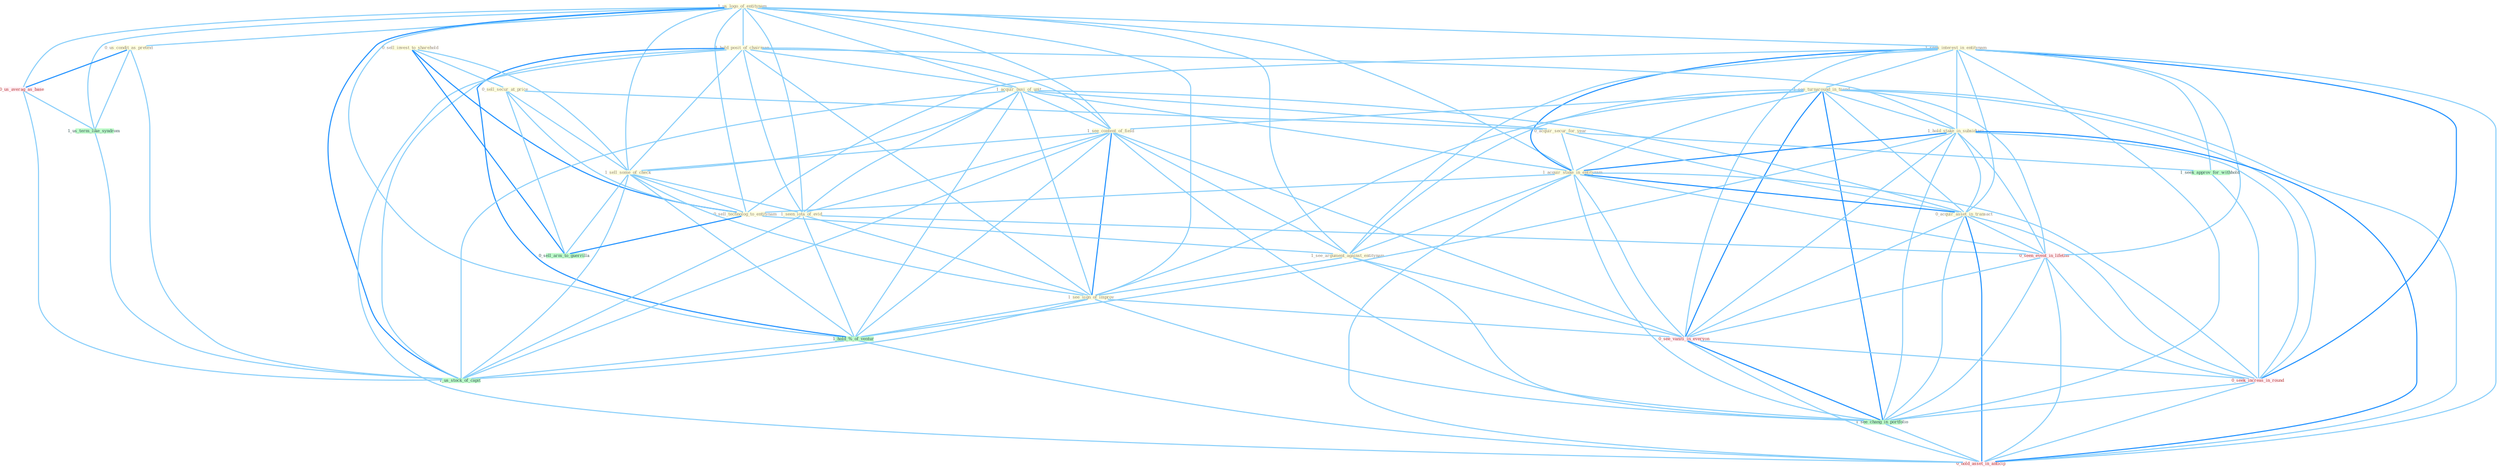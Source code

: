 Graph G{ 
    node
    [shape=polygon,style=filled,width=.5,height=.06,color="#BDFCC9",fixedsize=true,fontsize=4,
    fontcolor="#2f4f4f"];
    {node
    [color="#ffffe0", fontcolor="#8b7d6b"] "1_us_logo_of_entitynam " "1_hold_posit_of_chairman " "1_seek_interest_in_entitynam " "0_sell_invest_to_sharehold " "1_see_turnaround_in_trend " "1_acquir_busi_of_unit " "0_us_condit_as_pretext " "1_see_content_of_field " "0_sell_secur_at_price " "1_sell_some_of_check " "1_hold_stake_in_subsidiari " "0_acquir_secur_for_year " "1_acquir_stake_in_entitynam " "0_sell_technolog_to_entitynam " "1_seen_iota_of_evid " "0_acquir_asset_in_transact " "1_see_argument_against_entitynam " "1_see_sign_of_improv "}
{node [color="#fff0f5", fontcolor="#b22222"] "0_seen_event_in_lifetim " "0_us_averag_as_base " "0_see_vaniti_in_everyon " "0_seek_increas_in_round " "0_hold_asset_in_anticip "}
edge [color="#B0E2FF"];

	"1_us_logo_of_entitynam " -- "1_hold_posit_of_chairman " [w="1", color="#87cefa" ];
	"1_us_logo_of_entitynam " -- "1_seek_interest_in_entitynam " [w="1", color="#87cefa" ];
	"1_us_logo_of_entitynam " -- "1_acquir_busi_of_unit " [w="1", color="#87cefa" ];
	"1_us_logo_of_entitynam " -- "0_us_condit_as_pretext " [w="1", color="#87cefa" ];
	"1_us_logo_of_entitynam " -- "1_see_content_of_field " [w="1", color="#87cefa" ];
	"1_us_logo_of_entitynam " -- "1_sell_some_of_check " [w="1", color="#87cefa" ];
	"1_us_logo_of_entitynam " -- "1_acquir_stake_in_entitynam " [w="1", color="#87cefa" ];
	"1_us_logo_of_entitynam " -- "0_sell_technolog_to_entitynam " [w="1", color="#87cefa" ];
	"1_us_logo_of_entitynam " -- "1_seen_iota_of_evid " [w="1", color="#87cefa" ];
	"1_us_logo_of_entitynam " -- "1_see_argument_against_entitynam " [w="1", color="#87cefa" ];
	"1_us_logo_of_entitynam " -- "1_see_sign_of_improv " [w="1", color="#87cefa" ];
	"1_us_logo_of_entitynam " -- "0_us_averag_as_base " [w="1", color="#87cefa" ];
	"1_us_logo_of_entitynam " -- "1_us_term_like_syndrom " [w="1", color="#87cefa" ];
	"1_us_logo_of_entitynam " -- "1_hold_%_of_ventur " [w="1", color="#87cefa" ];
	"1_us_logo_of_entitynam " -- "1_us_stock_of_capit " [w="2", color="#1e90ff" , len=0.8];
	"1_hold_posit_of_chairman " -- "1_acquir_busi_of_unit " [w="1", color="#87cefa" ];
	"1_hold_posit_of_chairman " -- "1_see_content_of_field " [w="1", color="#87cefa" ];
	"1_hold_posit_of_chairman " -- "1_sell_some_of_check " [w="1", color="#87cefa" ];
	"1_hold_posit_of_chairman " -- "1_hold_stake_in_subsidiari " [w="1", color="#87cefa" ];
	"1_hold_posit_of_chairman " -- "1_seen_iota_of_evid " [w="1", color="#87cefa" ];
	"1_hold_posit_of_chairman " -- "1_see_sign_of_improv " [w="1", color="#87cefa" ];
	"1_hold_posit_of_chairman " -- "1_hold_%_of_ventur " [w="2", color="#1e90ff" , len=0.8];
	"1_hold_posit_of_chairman " -- "1_us_stock_of_capit " [w="1", color="#87cefa" ];
	"1_hold_posit_of_chairman " -- "0_hold_asset_in_anticip " [w="1", color="#87cefa" ];
	"1_seek_interest_in_entitynam " -- "1_see_turnaround_in_trend " [w="1", color="#87cefa" ];
	"1_seek_interest_in_entitynam " -- "1_hold_stake_in_subsidiari " [w="1", color="#87cefa" ];
	"1_seek_interest_in_entitynam " -- "1_acquir_stake_in_entitynam " [w="2", color="#1e90ff" , len=0.8];
	"1_seek_interest_in_entitynam " -- "0_sell_technolog_to_entitynam " [w="1", color="#87cefa" ];
	"1_seek_interest_in_entitynam " -- "0_acquir_asset_in_transact " [w="1", color="#87cefa" ];
	"1_seek_interest_in_entitynam " -- "1_see_argument_against_entitynam " [w="1", color="#87cefa" ];
	"1_seek_interest_in_entitynam " -- "0_seen_event_in_lifetim " [w="1", color="#87cefa" ];
	"1_seek_interest_in_entitynam " -- "1_seek_approv_for_withhold " [w="1", color="#87cefa" ];
	"1_seek_interest_in_entitynam " -- "0_see_vaniti_in_everyon " [w="1", color="#87cefa" ];
	"1_seek_interest_in_entitynam " -- "0_seek_increas_in_round " [w="2", color="#1e90ff" , len=0.8];
	"1_seek_interest_in_entitynam " -- "1_see_chang_in_portfolio " [w="1", color="#87cefa" ];
	"1_seek_interest_in_entitynam " -- "0_hold_asset_in_anticip " [w="1", color="#87cefa" ];
	"0_sell_invest_to_sharehold " -- "0_sell_secur_at_price " [w="1", color="#87cefa" ];
	"0_sell_invest_to_sharehold " -- "1_sell_some_of_check " [w="1", color="#87cefa" ];
	"0_sell_invest_to_sharehold " -- "0_sell_technolog_to_entitynam " [w="2", color="#1e90ff" , len=0.8];
	"0_sell_invest_to_sharehold " -- "0_sell_arm_to_guerrilla " [w="2", color="#1e90ff" , len=0.8];
	"1_see_turnaround_in_trend " -- "1_see_content_of_field " [w="1", color="#87cefa" ];
	"1_see_turnaround_in_trend " -- "1_hold_stake_in_subsidiari " [w="1", color="#87cefa" ];
	"1_see_turnaround_in_trend " -- "1_acquir_stake_in_entitynam " [w="1", color="#87cefa" ];
	"1_see_turnaround_in_trend " -- "0_acquir_asset_in_transact " [w="1", color="#87cefa" ];
	"1_see_turnaround_in_trend " -- "1_see_argument_against_entitynam " [w="1", color="#87cefa" ];
	"1_see_turnaround_in_trend " -- "1_see_sign_of_improv " [w="1", color="#87cefa" ];
	"1_see_turnaround_in_trend " -- "0_seen_event_in_lifetim " [w="1", color="#87cefa" ];
	"1_see_turnaround_in_trend " -- "0_see_vaniti_in_everyon " [w="2", color="#1e90ff" , len=0.8];
	"1_see_turnaround_in_trend " -- "0_seek_increas_in_round " [w="1", color="#87cefa" ];
	"1_see_turnaround_in_trend " -- "1_see_chang_in_portfolio " [w="2", color="#1e90ff" , len=0.8];
	"1_see_turnaround_in_trend " -- "0_hold_asset_in_anticip " [w="1", color="#87cefa" ];
	"1_acquir_busi_of_unit " -- "1_see_content_of_field " [w="1", color="#87cefa" ];
	"1_acquir_busi_of_unit " -- "1_sell_some_of_check " [w="1", color="#87cefa" ];
	"1_acquir_busi_of_unit " -- "0_acquir_secur_for_year " [w="1", color="#87cefa" ];
	"1_acquir_busi_of_unit " -- "1_acquir_stake_in_entitynam " [w="1", color="#87cefa" ];
	"1_acquir_busi_of_unit " -- "1_seen_iota_of_evid " [w="1", color="#87cefa" ];
	"1_acquir_busi_of_unit " -- "0_acquir_asset_in_transact " [w="1", color="#87cefa" ];
	"1_acquir_busi_of_unit " -- "1_see_sign_of_improv " [w="1", color="#87cefa" ];
	"1_acquir_busi_of_unit " -- "1_hold_%_of_ventur " [w="1", color="#87cefa" ];
	"1_acquir_busi_of_unit " -- "1_us_stock_of_capit " [w="1", color="#87cefa" ];
	"0_us_condit_as_pretext " -- "0_us_averag_as_base " [w="2", color="#1e90ff" , len=0.8];
	"0_us_condit_as_pretext " -- "1_us_term_like_syndrom " [w="1", color="#87cefa" ];
	"0_us_condit_as_pretext " -- "1_us_stock_of_capit " [w="1", color="#87cefa" ];
	"1_see_content_of_field " -- "1_sell_some_of_check " [w="1", color="#87cefa" ];
	"1_see_content_of_field " -- "1_seen_iota_of_evid " [w="1", color="#87cefa" ];
	"1_see_content_of_field " -- "1_see_argument_against_entitynam " [w="1", color="#87cefa" ];
	"1_see_content_of_field " -- "1_see_sign_of_improv " [w="2", color="#1e90ff" , len=0.8];
	"1_see_content_of_field " -- "1_hold_%_of_ventur " [w="1", color="#87cefa" ];
	"1_see_content_of_field " -- "0_see_vaniti_in_everyon " [w="1", color="#87cefa" ];
	"1_see_content_of_field " -- "1_us_stock_of_capit " [w="1", color="#87cefa" ];
	"1_see_content_of_field " -- "1_see_chang_in_portfolio " [w="1", color="#87cefa" ];
	"0_sell_secur_at_price " -- "1_sell_some_of_check " [w="1", color="#87cefa" ];
	"0_sell_secur_at_price " -- "0_acquir_secur_for_year " [w="1", color="#87cefa" ];
	"0_sell_secur_at_price " -- "0_sell_technolog_to_entitynam " [w="1", color="#87cefa" ];
	"0_sell_secur_at_price " -- "0_sell_arm_to_guerrilla " [w="1", color="#87cefa" ];
	"1_sell_some_of_check " -- "0_sell_technolog_to_entitynam " [w="1", color="#87cefa" ];
	"1_sell_some_of_check " -- "1_seen_iota_of_evid " [w="1", color="#87cefa" ];
	"1_sell_some_of_check " -- "1_see_sign_of_improv " [w="1", color="#87cefa" ];
	"1_sell_some_of_check " -- "1_hold_%_of_ventur " [w="1", color="#87cefa" ];
	"1_sell_some_of_check " -- "0_sell_arm_to_guerrilla " [w="1", color="#87cefa" ];
	"1_sell_some_of_check " -- "1_us_stock_of_capit " [w="1", color="#87cefa" ];
	"1_hold_stake_in_subsidiari " -- "1_acquir_stake_in_entitynam " [w="2", color="#1e90ff" , len=0.8];
	"1_hold_stake_in_subsidiari " -- "0_acquir_asset_in_transact " [w="1", color="#87cefa" ];
	"1_hold_stake_in_subsidiari " -- "0_seen_event_in_lifetim " [w="1", color="#87cefa" ];
	"1_hold_stake_in_subsidiari " -- "1_hold_%_of_ventur " [w="1", color="#87cefa" ];
	"1_hold_stake_in_subsidiari " -- "0_see_vaniti_in_everyon " [w="1", color="#87cefa" ];
	"1_hold_stake_in_subsidiari " -- "0_seek_increas_in_round " [w="1", color="#87cefa" ];
	"1_hold_stake_in_subsidiari " -- "1_see_chang_in_portfolio " [w="1", color="#87cefa" ];
	"1_hold_stake_in_subsidiari " -- "0_hold_asset_in_anticip " [w="2", color="#1e90ff" , len=0.8];
	"0_acquir_secur_for_year " -- "1_acquir_stake_in_entitynam " [w="1", color="#87cefa" ];
	"0_acquir_secur_for_year " -- "0_acquir_asset_in_transact " [w="1", color="#87cefa" ];
	"0_acquir_secur_for_year " -- "1_seek_approv_for_withhold " [w="1", color="#87cefa" ];
	"1_acquir_stake_in_entitynam " -- "0_sell_technolog_to_entitynam " [w="1", color="#87cefa" ];
	"1_acquir_stake_in_entitynam " -- "0_acquir_asset_in_transact " [w="2", color="#1e90ff" , len=0.8];
	"1_acquir_stake_in_entitynam " -- "1_see_argument_against_entitynam " [w="1", color="#87cefa" ];
	"1_acquir_stake_in_entitynam " -- "0_seen_event_in_lifetim " [w="1", color="#87cefa" ];
	"1_acquir_stake_in_entitynam " -- "0_see_vaniti_in_everyon " [w="1", color="#87cefa" ];
	"1_acquir_stake_in_entitynam " -- "0_seek_increas_in_round " [w="1", color="#87cefa" ];
	"1_acquir_stake_in_entitynam " -- "1_see_chang_in_portfolio " [w="1", color="#87cefa" ];
	"1_acquir_stake_in_entitynam " -- "0_hold_asset_in_anticip " [w="1", color="#87cefa" ];
	"0_sell_technolog_to_entitynam " -- "1_see_argument_against_entitynam " [w="1", color="#87cefa" ];
	"0_sell_technolog_to_entitynam " -- "0_sell_arm_to_guerrilla " [w="2", color="#1e90ff" , len=0.8];
	"1_seen_iota_of_evid " -- "1_see_sign_of_improv " [w="1", color="#87cefa" ];
	"1_seen_iota_of_evid " -- "0_seen_event_in_lifetim " [w="1", color="#87cefa" ];
	"1_seen_iota_of_evid " -- "1_hold_%_of_ventur " [w="1", color="#87cefa" ];
	"1_seen_iota_of_evid " -- "1_us_stock_of_capit " [w="1", color="#87cefa" ];
	"0_acquir_asset_in_transact " -- "0_seen_event_in_lifetim " [w="1", color="#87cefa" ];
	"0_acquir_asset_in_transact " -- "0_see_vaniti_in_everyon " [w="1", color="#87cefa" ];
	"0_acquir_asset_in_transact " -- "0_seek_increas_in_round " [w="1", color="#87cefa" ];
	"0_acquir_asset_in_transact " -- "1_see_chang_in_portfolio " [w="1", color="#87cefa" ];
	"0_acquir_asset_in_transact " -- "0_hold_asset_in_anticip " [w="2", color="#1e90ff" , len=0.8];
	"1_see_argument_against_entitynam " -- "1_see_sign_of_improv " [w="1", color="#87cefa" ];
	"1_see_argument_against_entitynam " -- "0_see_vaniti_in_everyon " [w="1", color="#87cefa" ];
	"1_see_argument_against_entitynam " -- "1_see_chang_in_portfolio " [w="1", color="#87cefa" ];
	"1_see_sign_of_improv " -- "1_hold_%_of_ventur " [w="1", color="#87cefa" ];
	"1_see_sign_of_improv " -- "0_see_vaniti_in_everyon " [w="1", color="#87cefa" ];
	"1_see_sign_of_improv " -- "1_us_stock_of_capit " [w="1", color="#87cefa" ];
	"1_see_sign_of_improv " -- "1_see_chang_in_portfolio " [w="1", color="#87cefa" ];
	"0_seen_event_in_lifetim " -- "0_see_vaniti_in_everyon " [w="1", color="#87cefa" ];
	"0_seen_event_in_lifetim " -- "0_seek_increas_in_round " [w="1", color="#87cefa" ];
	"0_seen_event_in_lifetim " -- "1_see_chang_in_portfolio " [w="1", color="#87cefa" ];
	"0_seen_event_in_lifetim " -- "0_hold_asset_in_anticip " [w="1", color="#87cefa" ];
	"0_us_averag_as_base " -- "1_us_term_like_syndrom " [w="1", color="#87cefa" ];
	"0_us_averag_as_base " -- "1_us_stock_of_capit " [w="1", color="#87cefa" ];
	"1_us_term_like_syndrom " -- "1_us_stock_of_capit " [w="1", color="#87cefa" ];
	"1_seek_approv_for_withhold " -- "0_seek_increas_in_round " [w="1", color="#87cefa" ];
	"1_hold_%_of_ventur " -- "1_us_stock_of_capit " [w="1", color="#87cefa" ];
	"1_hold_%_of_ventur " -- "0_hold_asset_in_anticip " [w="1", color="#87cefa" ];
	"0_see_vaniti_in_everyon " -- "0_seek_increas_in_round " [w="1", color="#87cefa" ];
	"0_see_vaniti_in_everyon " -- "1_see_chang_in_portfolio " [w="2", color="#1e90ff" , len=0.8];
	"0_see_vaniti_in_everyon " -- "0_hold_asset_in_anticip " [w="1", color="#87cefa" ];
	"0_seek_increas_in_round " -- "1_see_chang_in_portfolio " [w="1", color="#87cefa" ];
	"0_seek_increas_in_round " -- "0_hold_asset_in_anticip " [w="1", color="#87cefa" ];
	"1_see_chang_in_portfolio " -- "0_hold_asset_in_anticip " [w="1", color="#87cefa" ];
}